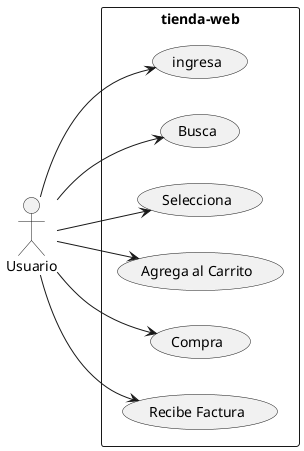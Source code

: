 @startuml tienda-web

left to right direction
actor "Usuario" as user

rectangle tienda-web {
    usecase "ingresa" as uc1
    usecase "Busca" as uc2
    usecase "Selecciona" as uc3
    usecase "Agrega al Carrito" as uc4
    usecase "Compra" as uc5
    usecase "Recibe Factura" as uc6
}

user --> uc1
user --> uc2
user --> uc3
user --> uc4
user --> uc5
user --> uc6

@enduml